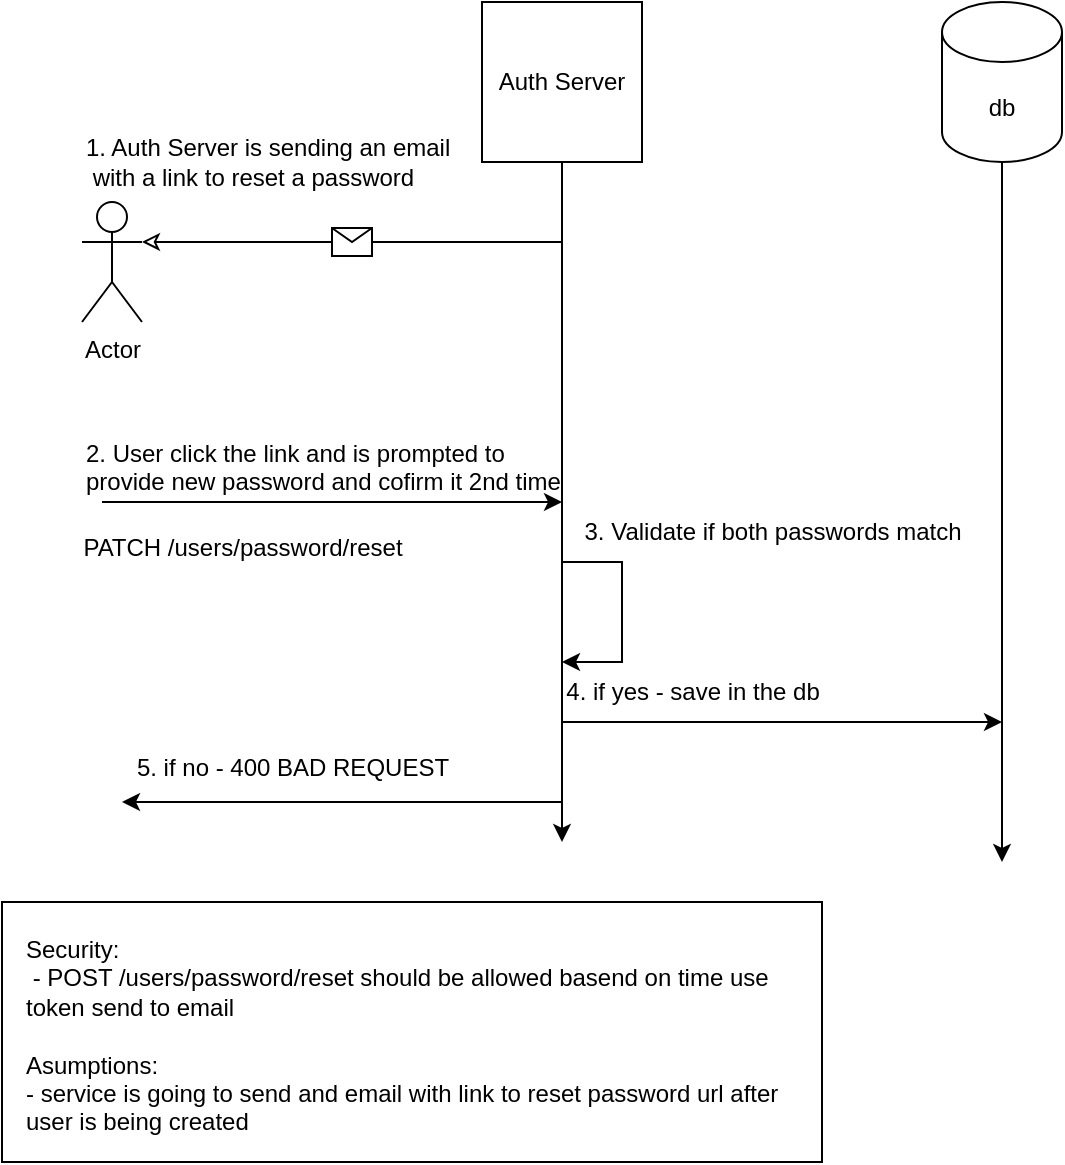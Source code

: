 <mxfile version="26.0.10">
  <diagram name="Strona-1" id="VsbbsMlBK54vpEXxDSbs">
    <mxGraphModel dx="1138" dy="614" grid="1" gridSize="10" guides="1" tooltips="1" connect="1" arrows="1" fold="1" page="1" pageScale="1" pageWidth="827" pageHeight="1169" math="0" shadow="0">
      <root>
        <mxCell id="0" />
        <mxCell id="1" parent="0" />
        <mxCell id="HP8dVkSu3fgKSZ6RZ54P-1" value="Actor" style="shape=umlActor;verticalLabelPosition=bottom;verticalAlign=top;html=1;outlineConnect=0;" vertex="1" parent="1">
          <mxGeometry x="80" y="140" width="30" height="60" as="geometry" />
        </mxCell>
        <mxCell id="HP8dVkSu3fgKSZ6RZ54P-4" style="edgeStyle=orthogonalEdgeStyle;rounded=0;orthogonalLoop=1;jettySize=auto;html=1;" edge="1" parent="1" source="HP8dVkSu3fgKSZ6RZ54P-2">
          <mxGeometry relative="1" as="geometry">
            <mxPoint x="320" y="460" as="targetPoint" />
          </mxGeometry>
        </mxCell>
        <mxCell id="HP8dVkSu3fgKSZ6RZ54P-2" value="Auth Server" style="whiteSpace=wrap;html=1;aspect=fixed;" vertex="1" parent="1">
          <mxGeometry x="280" y="40" width="80" height="80" as="geometry" />
        </mxCell>
        <mxCell id="HP8dVkSu3fgKSZ6RZ54P-5" style="edgeStyle=orthogonalEdgeStyle;rounded=0;orthogonalLoop=1;jettySize=auto;html=1;" edge="1" parent="1" source="HP8dVkSu3fgKSZ6RZ54P-3">
          <mxGeometry relative="1" as="geometry">
            <mxPoint x="540" y="470" as="targetPoint" />
          </mxGeometry>
        </mxCell>
        <mxCell id="HP8dVkSu3fgKSZ6RZ54P-3" value="db" style="shape=cylinder3;whiteSpace=wrap;html=1;boundedLbl=1;backgroundOutline=1;size=15;" vertex="1" parent="1">
          <mxGeometry x="510" y="40" width="60" height="80" as="geometry" />
        </mxCell>
        <mxCell id="HP8dVkSu3fgKSZ6RZ54P-7" value="1. Auth Server is sending an&amp;nbsp;&lt;span style=&quot;background-color: transparent; color: light-dark(rgb(0, 0, 0), rgb(255, 255, 255));&quot;&gt;email&lt;/span&gt;&lt;div&gt;&lt;span style=&quot;background-color: transparent; color: light-dark(rgb(0, 0, 0), rgb(255, 255, 255));&quot;&gt;&amp;nbsp;with a link to reset a password&lt;/span&gt;&lt;/div&gt;" style="text;html=1;align=left;verticalAlign=middle;resizable=0;points=[];autosize=1;strokeColor=none;fillColor=none;" vertex="1" parent="1">
          <mxGeometry x="80" y="100" width="210" height="40" as="geometry" />
        </mxCell>
        <mxCell id="HP8dVkSu3fgKSZ6RZ54P-8" value="" style="endArrow=classic;html=1;rounded=0;" edge="1" parent="1">
          <mxGeometry width="50" height="50" relative="1" as="geometry">
            <mxPoint x="90" y="290" as="sourcePoint" />
            <mxPoint x="320" y="290" as="targetPoint" />
          </mxGeometry>
        </mxCell>
        <mxCell id="HP8dVkSu3fgKSZ6RZ54P-9" value="2. User click the link and is prompted to&amp;nbsp;&lt;div&gt;provide new password and cofirm it 2nd time&lt;/div&gt;&lt;div&gt;&lt;br&gt;&lt;/div&gt;" style="text;html=1;align=left;verticalAlign=middle;resizable=0;points=[];autosize=1;strokeColor=none;fillColor=none;" vertex="1" parent="1">
          <mxGeometry x="80" y="250" width="260" height="60" as="geometry" />
        </mxCell>
        <mxCell id="HP8dVkSu3fgKSZ6RZ54P-10" value="PATCH /users/password/reset&lt;div&gt;&lt;br&gt;&lt;/div&gt;" style="text;html=1;align=center;verticalAlign=middle;resizable=0;points=[];autosize=1;strokeColor=none;fillColor=none;" vertex="1" parent="1">
          <mxGeometry x="70" y="300" width="180" height="40" as="geometry" />
        </mxCell>
        <mxCell id="HP8dVkSu3fgKSZ6RZ54P-13" value="" style="endArrow=none;html=1;rounded=0;startArrow=classic;startFill=0;exitX=1;exitY=0.333;exitDx=0;exitDy=0;exitPerimeter=0;" edge="1" parent="1" source="HP8dVkSu3fgKSZ6RZ54P-1">
          <mxGeometry relative="1" as="geometry">
            <mxPoint x="190" y="180" as="sourcePoint" />
            <mxPoint x="320" y="160" as="targetPoint" />
          </mxGeometry>
        </mxCell>
        <mxCell id="HP8dVkSu3fgKSZ6RZ54P-14" value="" style="shape=message;html=1;outlineConnect=0;" vertex="1" parent="HP8dVkSu3fgKSZ6RZ54P-13">
          <mxGeometry width="20" height="14" relative="1" as="geometry">
            <mxPoint x="-10" y="-7" as="offset" />
          </mxGeometry>
        </mxCell>
        <mxCell id="HP8dVkSu3fgKSZ6RZ54P-16" value="" style="endArrow=classic;html=1;rounded=0;" edge="1" parent="1">
          <mxGeometry width="50" height="50" relative="1" as="geometry">
            <mxPoint x="320" y="320" as="sourcePoint" />
            <mxPoint x="320" y="370" as="targetPoint" />
            <Array as="points">
              <mxPoint x="350" y="320" />
              <mxPoint x="350" y="370" />
            </Array>
          </mxGeometry>
        </mxCell>
        <mxCell id="HP8dVkSu3fgKSZ6RZ54P-17" value="3. Validate if both passwords match" style="text;html=1;align=center;verticalAlign=middle;resizable=0;points=[];autosize=1;strokeColor=none;fillColor=none;" vertex="1" parent="1">
          <mxGeometry x="320" y="290" width="210" height="30" as="geometry" />
        </mxCell>
        <mxCell id="HP8dVkSu3fgKSZ6RZ54P-19" value="" style="endArrow=classic;html=1;rounded=0;" edge="1" parent="1">
          <mxGeometry width="50" height="50" relative="1" as="geometry">
            <mxPoint x="320" y="400" as="sourcePoint" />
            <mxPoint x="540" y="400" as="targetPoint" />
          </mxGeometry>
        </mxCell>
        <mxCell id="HP8dVkSu3fgKSZ6RZ54P-20" value="4. if yes - save in the db" style="text;html=1;align=center;verticalAlign=middle;resizable=0;points=[];autosize=1;strokeColor=none;fillColor=none;" vertex="1" parent="1">
          <mxGeometry x="310" y="370" width="150" height="30" as="geometry" />
        </mxCell>
        <mxCell id="HP8dVkSu3fgKSZ6RZ54P-21" value="" style="endArrow=none;html=1;rounded=0;startFill=1;startArrow=classic;" edge="1" parent="1">
          <mxGeometry width="50" height="50" relative="1" as="geometry">
            <mxPoint x="100" y="440" as="sourcePoint" />
            <mxPoint x="320" y="440" as="targetPoint" />
          </mxGeometry>
        </mxCell>
        <mxCell id="HP8dVkSu3fgKSZ6RZ54P-23" value="5. if no - 400 BAD REQUEST" style="text;html=1;align=center;verticalAlign=middle;resizable=0;points=[];autosize=1;strokeColor=none;fillColor=none;" vertex="1" parent="1">
          <mxGeometry x="95" y="408" width="180" height="30" as="geometry" />
        </mxCell>
        <mxCell id="HP8dVkSu3fgKSZ6RZ54P-24" value="" style="rounded=0;whiteSpace=wrap;html=1;align=left;" vertex="1" parent="1">
          <mxGeometry x="40" y="490" width="410" height="130" as="geometry" />
        </mxCell>
        <mxCell id="HP8dVkSu3fgKSZ6RZ54P-25" value="Security:&amp;nbsp;&lt;br&gt;&amp;nbsp;- POST /users/password/reset should be allowed basend on time use token send to email&lt;div&gt;&lt;br&gt;&lt;/div&gt;&lt;div&gt;Asumptions:&lt;br&gt;- service is going to send and email with link to reset password url after user is being created&lt;/div&gt;" style="text;html=1;align=left;verticalAlign=top;whiteSpace=wrap;rounded=0;" vertex="1" parent="1">
          <mxGeometry x="50" y="500" width="390" height="110" as="geometry" />
        </mxCell>
      </root>
    </mxGraphModel>
  </diagram>
</mxfile>
